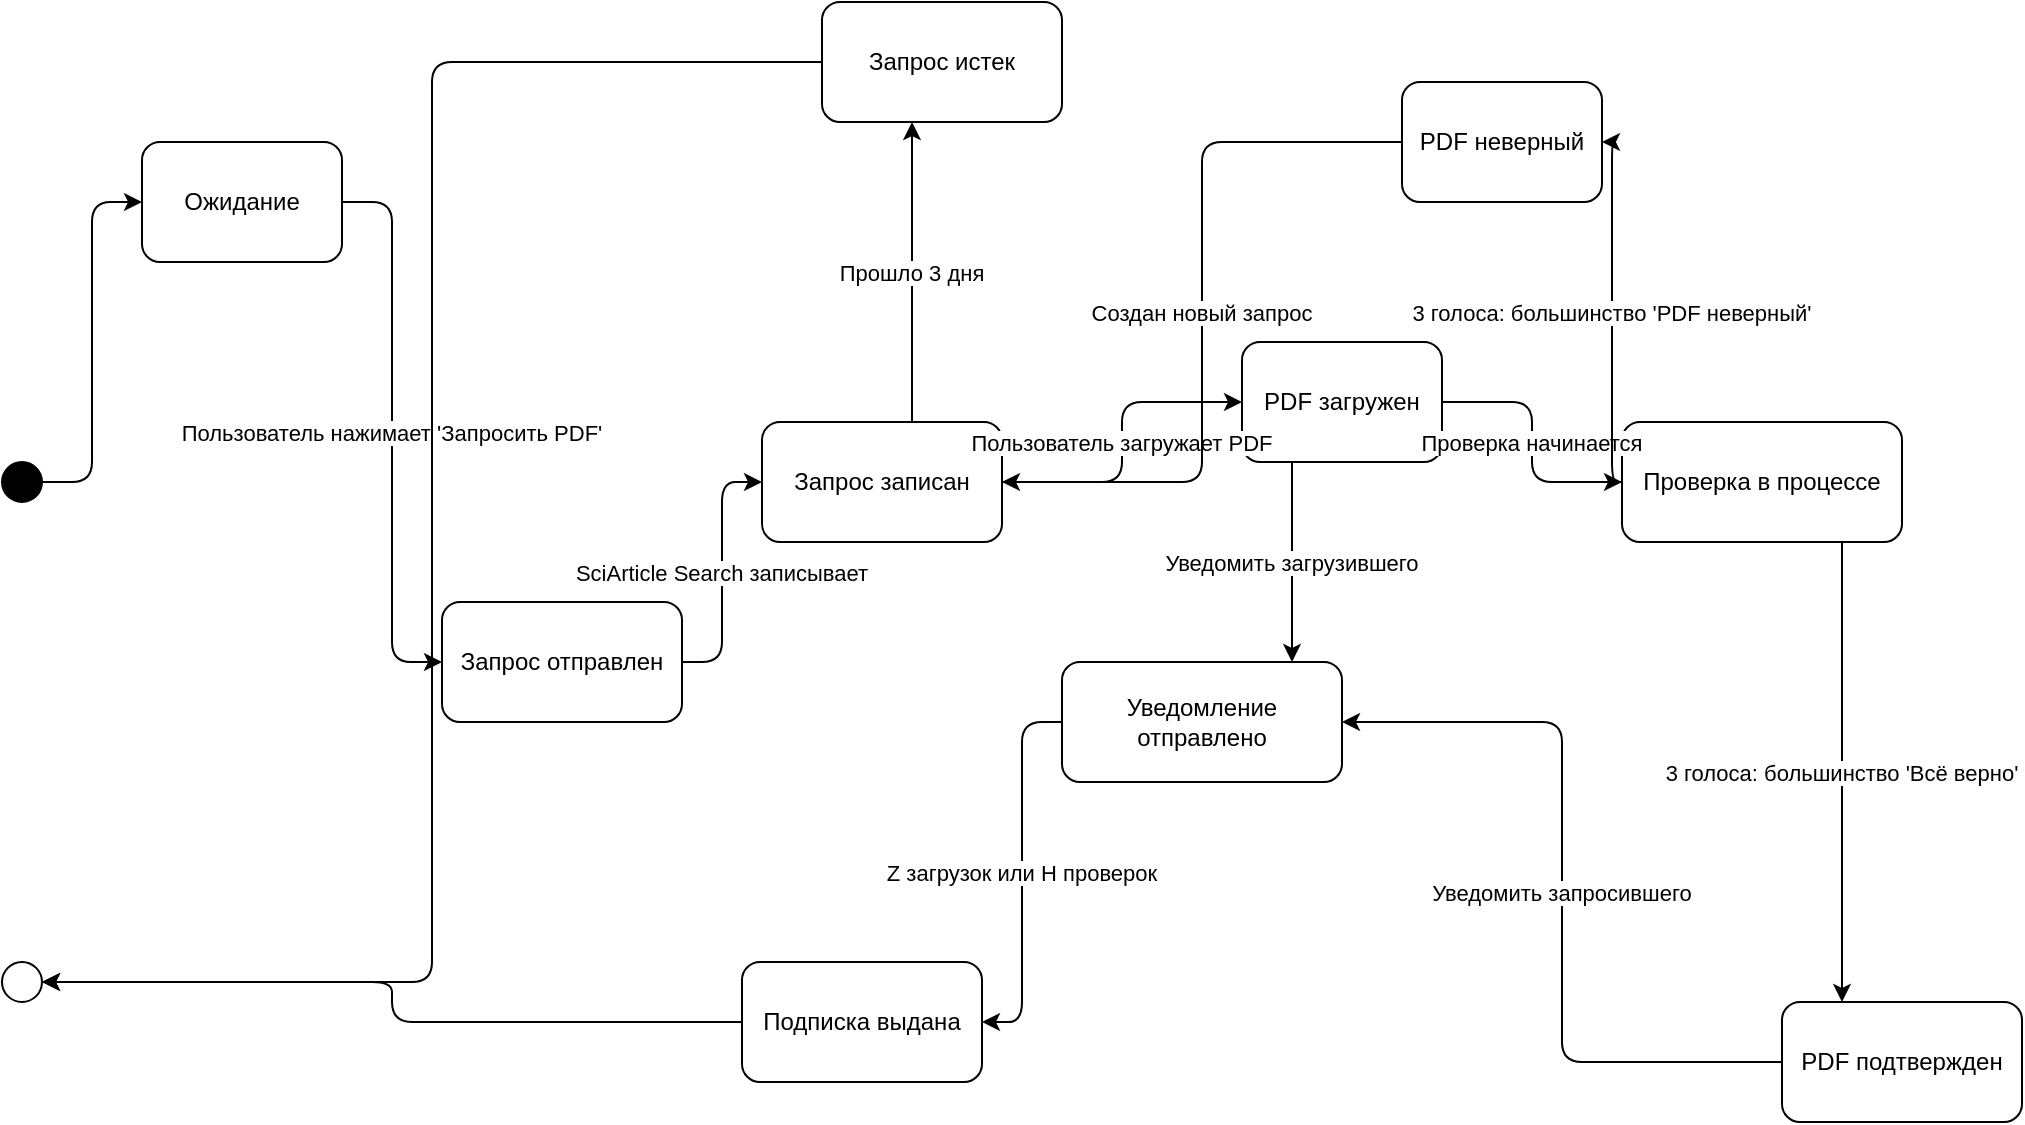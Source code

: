 <mxfile version="26.2.8">
  <diagram name="Диаграмма состояний" id="C0gWR68J1-Fa-Ds4VWpP">
    <mxGraphModel dx="1428" dy="751" grid="1" gridSize="10" guides="1" tooltips="1" connect="1" arrows="1" fold="1" page="1" pageScale="1" pageWidth="827" pageHeight="1169" math="0" shadow="0">
      <root>
        <mxCell id="0" />
        <mxCell id="1" parent="0" />
        <mxCell id="gnXlxyJ7z8m9KeDBMfRp-1" value="" style="shape=ellipse;fillColor=black;strokeColor=black" vertex="1" parent="1">
          <mxGeometry x="20" y="300" width="20" height="20" as="geometry" />
        </mxCell>
        <mxCell id="gnXlxyJ7z8m9KeDBMfRp-2" value="Ожидание" style="rounded=1;whiteSpace=wrap" vertex="1" parent="1">
          <mxGeometry x="90" y="140" width="100" height="60" as="geometry" />
        </mxCell>
        <mxCell id="gnXlxyJ7z8m9KeDBMfRp-3" value="Запрос отправлен" style="rounded=1;whiteSpace=wrap" vertex="1" parent="1">
          <mxGeometry x="240" y="370" width="120" height="60" as="geometry" />
        </mxCell>
        <mxCell id="gnXlxyJ7z8m9KeDBMfRp-4" value="Запрос записан" style="rounded=1;whiteSpace=wrap" vertex="1" parent="1">
          <mxGeometry x="400" y="280" width="120" height="60" as="geometry" />
        </mxCell>
        <mxCell id="gnXlxyJ7z8m9KeDBMfRp-5" value="PDF загружен" style="rounded=1;whiteSpace=wrap" vertex="1" parent="1">
          <mxGeometry x="640" y="240" width="100" height="60" as="geometry" />
        </mxCell>
        <mxCell id="gnXlxyJ7z8m9KeDBMfRp-6" value="Проверка в процессе" style="rounded=1;whiteSpace=wrap" vertex="1" parent="1">
          <mxGeometry x="830" y="280" width="140" height="60" as="geometry" />
        </mxCell>
        <mxCell id="gnXlxyJ7z8m9KeDBMfRp-7" value="PDF подтвержден" style="rounded=1;whiteSpace=wrap" vertex="1" parent="1">
          <mxGeometry x="910" y="570" width="120" height="60" as="geometry" />
        </mxCell>
        <mxCell id="gnXlxyJ7z8m9KeDBMfRp-8" value="PDF неверный" style="rounded=1;whiteSpace=wrap" vertex="1" parent="1">
          <mxGeometry x="720" y="110" width="100" height="60" as="geometry" />
        </mxCell>
        <mxCell id="gnXlxyJ7z8m9KeDBMfRp-9" value="Уведомление отправлено" style="rounded=1;whiteSpace=wrap" vertex="1" parent="1">
          <mxGeometry x="550" y="400" width="140" height="60" as="geometry" />
        </mxCell>
        <mxCell id="gnXlxyJ7z8m9KeDBMfRp-10" value="Подписка выдана" style="rounded=1;whiteSpace=wrap" vertex="1" parent="1">
          <mxGeometry x="390" y="550" width="120" height="60" as="geometry" />
        </mxCell>
        <mxCell id="gnXlxyJ7z8m9KeDBMfRp-11" value="Запрос истек" style="rounded=1;whiteSpace=wrap" vertex="1" parent="1">
          <mxGeometry x="430" y="70" width="120" height="60" as="geometry" />
        </mxCell>
        <mxCell id="gnXlxyJ7z8m9KeDBMfRp-12" value="" style="shape=ellipse;fillColor=none;strokeColor=black;double=1" vertex="1" parent="1">
          <mxGeometry x="20" y="550" width="20" height="20" as="geometry" />
        </mxCell>
        <mxCell id="gnXlxyJ7z8m9KeDBMfRp-13" value="Пользователь нажимает &#39;Запросить PDF&#39;" style="edgeStyle=elbowEdgeStyle;rounded=1" edge="1" parent="1" source="gnXlxyJ7z8m9KeDBMfRp-2" target="gnXlxyJ7z8m9KeDBMfRp-3">
          <mxGeometry relative="1" as="geometry" />
        </mxCell>
        <mxCell id="gnXlxyJ7z8m9KeDBMfRp-14" value="SciArticle Search записывает" style="edgeStyle=elbowEdgeStyle;rounded=1" edge="1" parent="1" source="gnXlxyJ7z8m9KeDBMfRp-3" target="gnXlxyJ7z8m9KeDBMfRp-4">
          <mxGeometry relative="1" as="geometry" />
        </mxCell>
        <mxCell id="gnXlxyJ7z8m9KeDBMfRp-15" value="Пользователь загружает PDF" style="edgeStyle=elbowEdgeStyle;rounded=1" edge="1" parent="1" source="gnXlxyJ7z8m9KeDBMfRp-4" target="gnXlxyJ7z8m9KeDBMfRp-5">
          <mxGeometry relative="1" as="geometry" />
        </mxCell>
        <mxCell id="gnXlxyJ7z8m9KeDBMfRp-16" value="Проверка начинается" style="edgeStyle=elbowEdgeStyle;rounded=1" edge="1" parent="1" source="gnXlxyJ7z8m9KeDBMfRp-5" target="gnXlxyJ7z8m9KeDBMfRp-6">
          <mxGeometry relative="1" as="geometry" />
        </mxCell>
        <mxCell id="gnXlxyJ7z8m9KeDBMfRp-17" value="3 голоса: большинство &#39;Всё верно&#39;" style="edgeStyle=elbowEdgeStyle;rounded=1" edge="1" parent="1" source="gnXlxyJ7z8m9KeDBMfRp-6" target="gnXlxyJ7z8m9KeDBMfRp-7">
          <mxGeometry relative="1" as="geometry" />
        </mxCell>
        <mxCell id="gnXlxyJ7z8m9KeDBMfRp-18" value="3 голоса: большинство &#39;PDF неверный&#39;" style="edgeStyle=elbowEdgeStyle;rounded=1" edge="1" parent="1" source="gnXlxyJ7z8m9KeDBMfRp-6" target="gnXlxyJ7z8m9KeDBMfRp-8">
          <mxGeometry relative="1" as="geometry" />
        </mxCell>
        <mxCell id="gnXlxyJ7z8m9KeDBMfRp-19" value="Создан новый запрос" style="edgeStyle=elbowEdgeStyle;rounded=1" edge="1" parent="1" source="gnXlxyJ7z8m9KeDBMfRp-8" target="gnXlxyJ7z8m9KeDBMfRp-4">
          <mxGeometry relative="1" as="geometry">
            <mxPoint x="600" y="220" as="sourcePoint" />
            <mxPoint x="500" y="260" as="targetPoint" />
          </mxGeometry>
        </mxCell>
        <mxCell id="gnXlxyJ7z8m9KeDBMfRp-20" value="Уведомить запросившего" style="edgeStyle=elbowEdgeStyle;rounded=1" edge="1" parent="1" source="gnXlxyJ7z8m9KeDBMfRp-7" target="gnXlxyJ7z8m9KeDBMfRp-9">
          <mxGeometry relative="1" as="geometry" />
        </mxCell>
        <mxCell id="gnXlxyJ7z8m9KeDBMfRp-21" value="Уведомить загрузившего" style="edgeStyle=elbowEdgeStyle;rounded=1" edge="1" parent="1" source="gnXlxyJ7z8m9KeDBMfRp-5" target="gnXlxyJ7z8m9KeDBMfRp-9">
          <mxGeometry relative="1" as="geometry">
            <mxPoint x="600" y="340" as="sourcePoint" />
            <mxPoint x="600" y="400" as="targetPoint" />
          </mxGeometry>
        </mxCell>
        <mxCell id="gnXlxyJ7z8m9KeDBMfRp-22" value="Z загрузок или H проверок" style="edgeStyle=elbowEdgeStyle;rounded=1" edge="1" parent="1" source="gnXlxyJ7z8m9KeDBMfRp-9" target="gnXlxyJ7z8m9KeDBMfRp-10">
          <mxGeometry relative="1" as="geometry" />
        </mxCell>
        <mxCell id="gnXlxyJ7z8m9KeDBMfRp-23" value="Прошло 3 дня" style="edgeStyle=elbowEdgeStyle;rounded=1" edge="1" parent="1" source="gnXlxyJ7z8m9KeDBMfRp-4" target="gnXlxyJ7z8m9KeDBMfRp-11">
          <mxGeometry relative="1" as="geometry" />
        </mxCell>
        <mxCell id="gnXlxyJ7z8m9KeDBMfRp-24" value="" style="edgeStyle=elbowEdgeStyle;rounded=1" edge="1" parent="1" source="gnXlxyJ7z8m9KeDBMfRp-1" target="gnXlxyJ7z8m9KeDBMfRp-2">
          <mxGeometry relative="1" as="geometry" />
        </mxCell>
        <mxCell id="gnXlxyJ7z8m9KeDBMfRp-25" value="" style="edgeStyle=elbowEdgeStyle;rounded=1" edge="1" parent="1" source="gnXlxyJ7z8m9KeDBMfRp-10" target="gnXlxyJ7z8m9KeDBMfRp-12">
          <mxGeometry relative="1" as="geometry" />
        </mxCell>
        <mxCell id="gnXlxyJ7z8m9KeDBMfRp-26" value="" style="edgeStyle=elbowEdgeStyle;rounded=1" edge="1" parent="1" source="gnXlxyJ7z8m9KeDBMfRp-11" target="gnXlxyJ7z8m9KeDBMfRp-12">
          <mxGeometry relative="1" as="geometry">
            <mxPoint x="400" y="220" as="sourcePoint" />
            <mxPoint x="340" y="400" as="targetPoint" />
          </mxGeometry>
        </mxCell>
      </root>
    </mxGraphModel>
  </diagram>
</mxfile>

